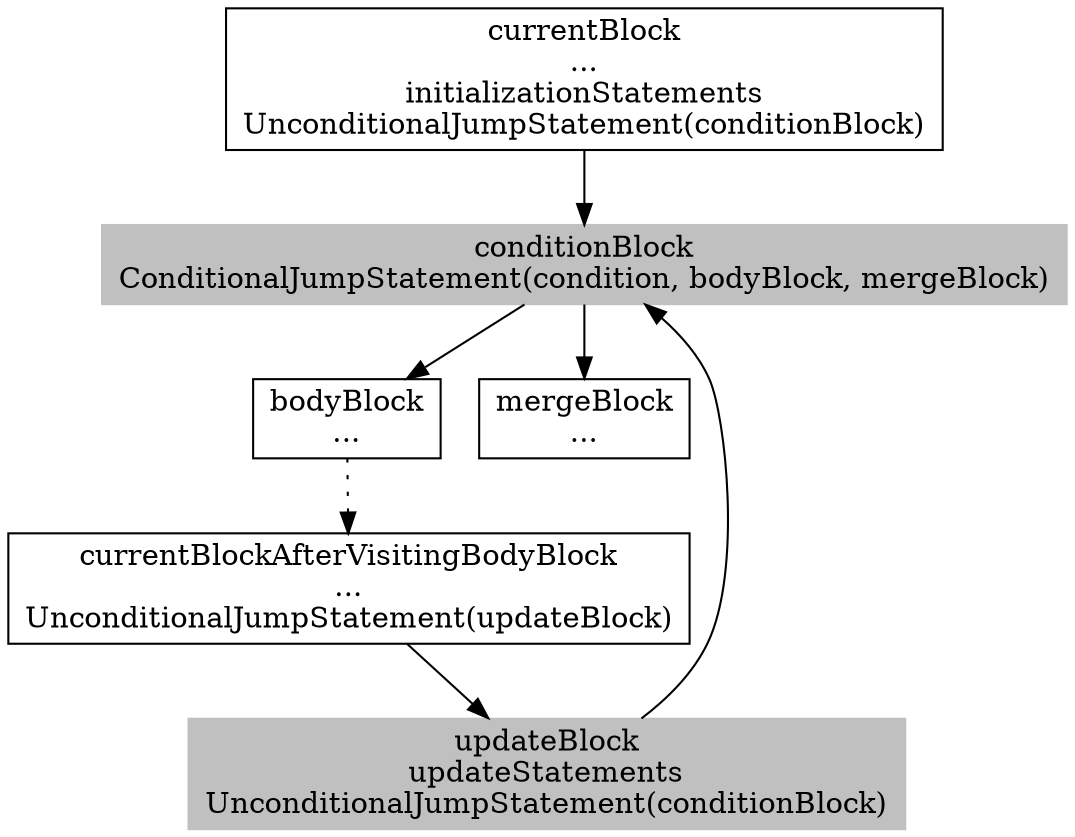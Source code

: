 digraph G {
    node [shape=box];
    currentBlock [label=<currentBlock<BR/>...<BR/>initializationStatements<BR/>UnconditionalJumpStatement(conditionBlock)>];
    conditionBlock [label=<conditionBlock<BR/>ConditionalJumpStatement(condition, bodyBlock, mergeBlock)>,style=filled,color=grey];
    updateBlock [label=<updateBlock<BR/>updateStatements<BR/>UnconditionalJumpStatement(conditionBlock)>,style=filled,color=grey];
    currentBlockAfterVisitingBodyBlock [label=<currentBlockAfterVisitingBodyBlock<BR/>...<BR/>UnconditionalJumpStatement(updateBlock)>];
    bodyBlock [label=<bodyBlock<BR/>...>];
    mergeBlock [label=<mergeBlock<BR/>...>];
    currentBlock -> conditionBlock;
    conditionBlock -> bodyBlock;
    conditionBlock -> mergeBlock;
    bodyBlock -> currentBlockAfterVisitingBodyBlock [style=dotted];
    currentBlockAfterVisitingBodyBlock -> updateBlock;
    updateBlock -> conditionBlock;
}